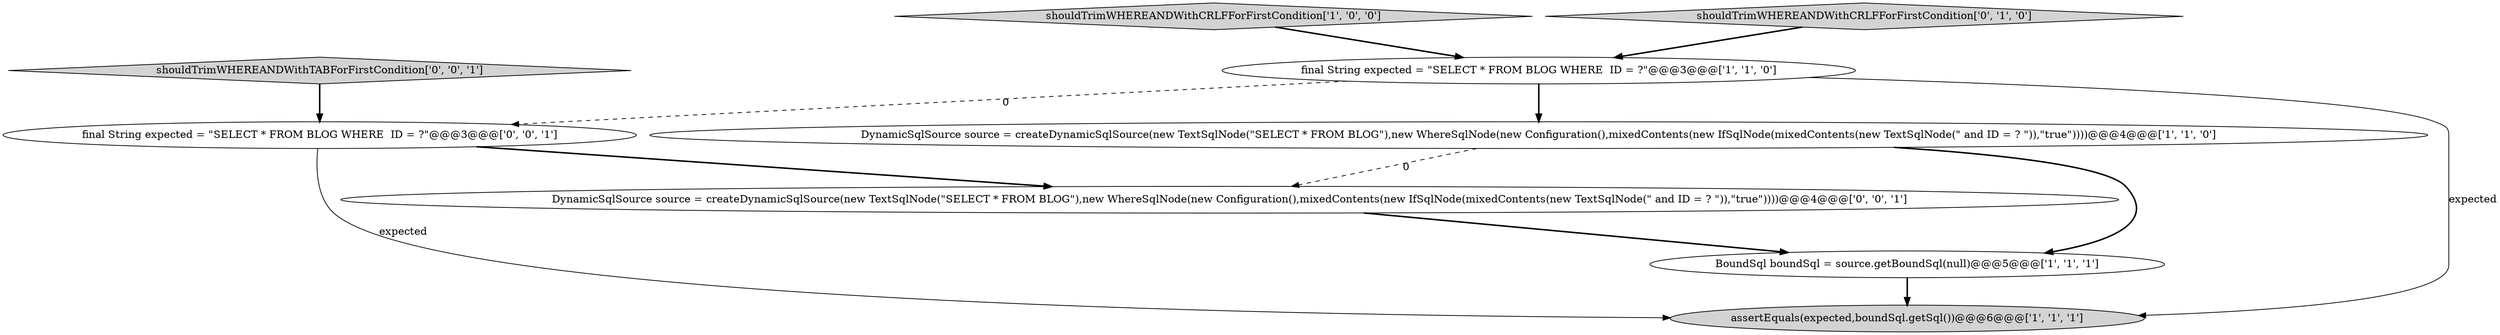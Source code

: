 digraph {
0 [style = filled, label = "DynamicSqlSource source = createDynamicSqlSource(new TextSqlNode(\"SELECT * FROM BLOG\"),new WhereSqlNode(new Configuration(),mixedContents(new IfSqlNode(mixedContents(new TextSqlNode(\" and ID = ? \")),\"true\"))))@@@4@@@['1', '1', '0']", fillcolor = white, shape = ellipse image = "AAA0AAABBB1BBB"];
1 [style = filled, label = "shouldTrimWHEREANDWithCRLFForFirstCondition['1', '0', '0']", fillcolor = lightgray, shape = diamond image = "AAA0AAABBB1BBB"];
4 [style = filled, label = "assertEquals(expected,boundSql.getSql())@@@6@@@['1', '1', '1']", fillcolor = lightgray, shape = ellipse image = "AAA0AAABBB1BBB"];
7 [style = filled, label = "final String expected = \"SELECT * FROM BLOG WHERE  ID = ?\"@@@3@@@['0', '0', '1']", fillcolor = white, shape = ellipse image = "AAA0AAABBB3BBB"];
5 [style = filled, label = "shouldTrimWHEREANDWithCRLFForFirstCondition['0', '1', '0']", fillcolor = lightgray, shape = diamond image = "AAA0AAABBB2BBB"];
8 [style = filled, label = "DynamicSqlSource source = createDynamicSqlSource(new TextSqlNode(\"SELECT * FROM BLOG\"),new WhereSqlNode(new Configuration(),mixedContents(new IfSqlNode(mixedContents(new TextSqlNode(\" and ID = ? \")),\"true\"))))@@@4@@@['0', '0', '1']", fillcolor = white, shape = ellipse image = "AAA0AAABBB3BBB"];
6 [style = filled, label = "shouldTrimWHEREANDWithTABForFirstCondition['0', '0', '1']", fillcolor = lightgray, shape = diamond image = "AAA0AAABBB3BBB"];
2 [style = filled, label = "final String expected = \"SELECT * FROM BLOG WHERE  ID = ?\"@@@3@@@['1', '1', '0']", fillcolor = white, shape = ellipse image = "AAA0AAABBB1BBB"];
3 [style = filled, label = "BoundSql boundSql = source.getBoundSql(null)@@@5@@@['1', '1', '1']", fillcolor = white, shape = ellipse image = "AAA0AAABBB1BBB"];
0->3 [style = bold, label=""];
0->8 [style = dashed, label="0"];
5->2 [style = bold, label=""];
1->2 [style = bold, label=""];
2->0 [style = bold, label=""];
6->7 [style = bold, label=""];
7->4 [style = solid, label="expected"];
2->7 [style = dashed, label="0"];
7->8 [style = bold, label=""];
3->4 [style = bold, label=""];
2->4 [style = solid, label="expected"];
8->3 [style = bold, label=""];
}
